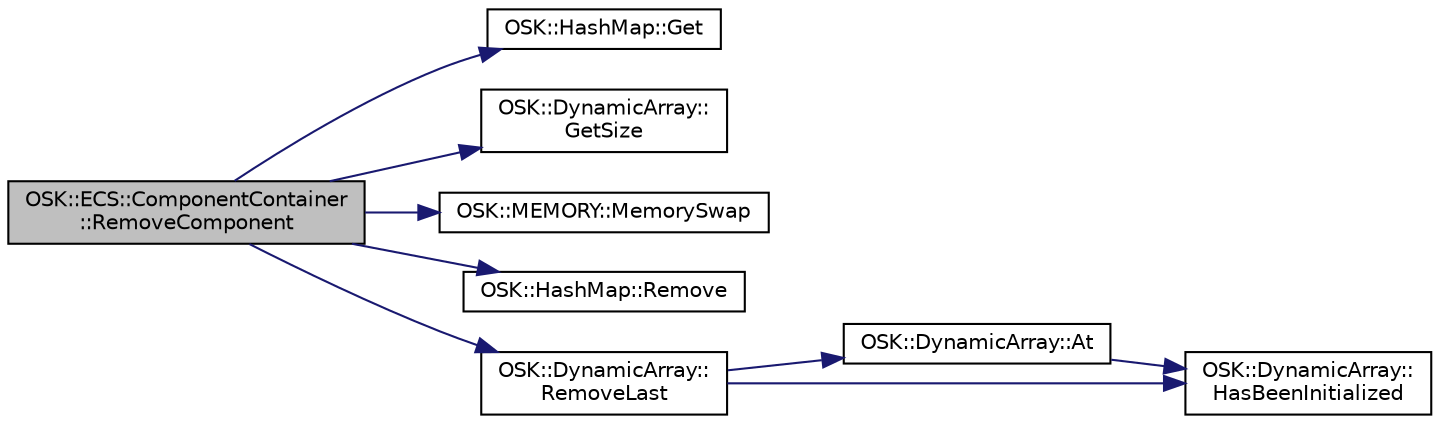 digraph "OSK::ECS::ComponentContainer::RemoveComponent"
{
 // LATEX_PDF_SIZE
  edge [fontname="Helvetica",fontsize="10",labelfontname="Helvetica",labelfontsize="10"];
  node [fontname="Helvetica",fontsize="10",shape=record];
  rankdir="LR";
  Node1 [label="OSK::ECS::ComponentContainer\l::RemoveComponent",height=0.2,width=0.4,color="black", fillcolor="grey75", style="filled", fontcolor="black",tooltip="Elimina el componente cuyo dueño es el dado."];
  Node1 -> Node2 [color="midnightblue",fontsize="10",style="solid",fontname="Helvetica"];
  Node2 [label="OSK::HashMap::Get",height=0.2,width=0.4,color="black", fillcolor="white", style="filled",URL="$class_o_s_k_1_1_hash_map.html#a93a98e2495dab16229085c7109a27b30",tooltip="Devuelve el valor enlazado del valor llave dado."];
  Node1 -> Node3 [color="midnightblue",fontsize="10",style="solid",fontname="Helvetica"];
  Node3 [label="OSK::DynamicArray::\lGetSize",height=0.2,width=0.4,color="black", fillcolor="white", style="filled",URL="$class_o_s_k_1_1_dynamic_array.html#a94d0cbf0543d0c976de674d31b15df90",tooltip="Devuelve el número de elementos almacenados."];
  Node1 -> Node4 [color="midnightblue",fontsize="10",style="solid",fontname="Helvetica"];
  Node4 [label="OSK::MEMORY::MemorySwap",height=0.2,width=0.4,color="black", fillcolor="white", style="filled",URL="$namespace_o_s_k_1_1_m_e_m_o_r_y.html#a35e3458f3c005afe03cc0655371008e5",tooltip="Intercambia dos regiones de memoria."];
  Node1 -> Node5 [color="midnightblue",fontsize="10",style="solid",fontname="Helvetica"];
  Node5 [label="OSK::HashMap::Remove",height=0.2,width=0.4,color="black", fillcolor="white", style="filled",URL="$class_o_s_k_1_1_hash_map.html#a27a67cdaac41f7ac1073c248a68a5926",tooltip="Elimina una pareja."];
  Node1 -> Node6 [color="midnightblue",fontsize="10",style="solid",fontname="Helvetica"];
  Node6 [label="OSK::DynamicArray::\lRemoveLast",height=0.2,width=0.4,color="black", fillcolor="white", style="filled",URL="$class_o_s_k_1_1_dynamic_array.html#a90bb67f64f4e41f06ec2db0e18dc563f",tooltip="Elimina el último elemento del array."];
  Node6 -> Node7 [color="midnightblue",fontsize="10",style="solid",fontname="Helvetica"];
  Node7 [label="OSK::DynamicArray::At",height=0.2,width=0.4,color="black", fillcolor="white", style="filled",URL="$class_o_s_k_1_1_dynamic_array.html#a9691f5eaf46654d59525c6c342d69cbb",tooltip="Devuelve el elemento en la posición dada."];
  Node7 -> Node8 [color="midnightblue",fontsize="10",style="solid",fontname="Helvetica"];
  Node8 [label="OSK::DynamicArray::\lHasBeenInitialized",height=0.2,width=0.4,color="black", fillcolor="white", style="filled",URL="$class_o_s_k_1_1_dynamic_array.html#a24b36038b685ea5f33b2b9b279035cef",tooltip="Devuelve true si el array se ha inicializado."];
  Node6 -> Node8 [color="midnightblue",fontsize="10",style="solid",fontname="Helvetica"];
}
